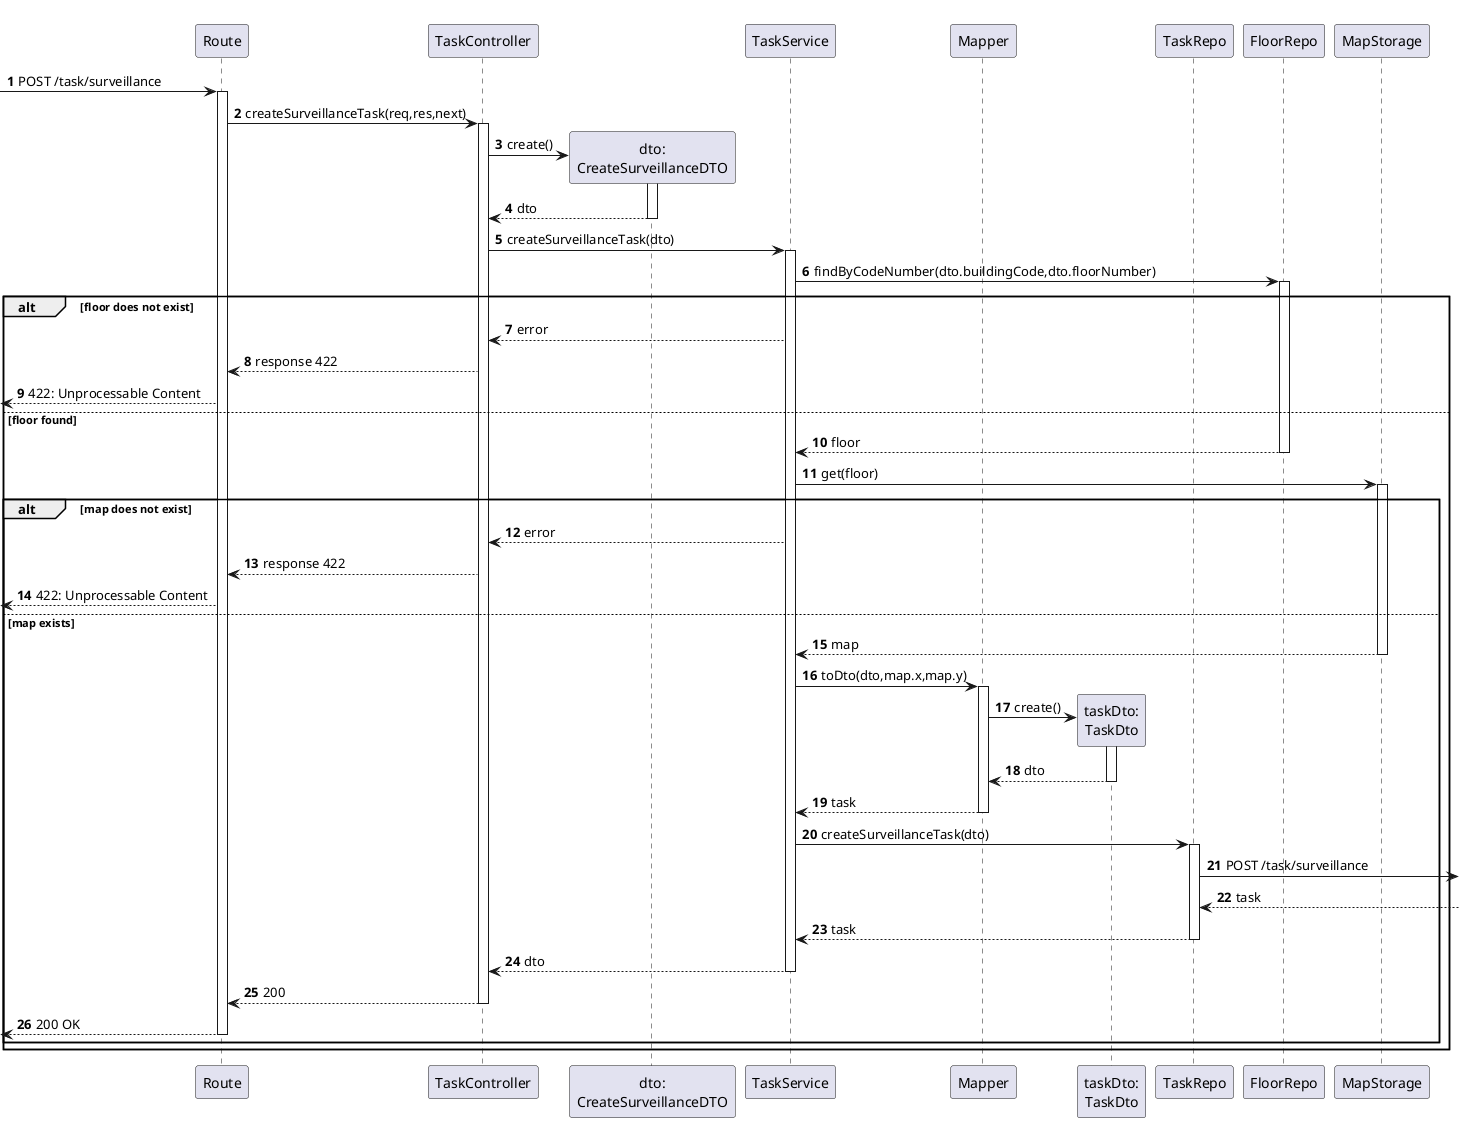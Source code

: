 @startuml
autonumber

participant "Route" as r
participant "TaskController" as ctrl
participant "dto:\nCreateSurveillanceDTO" as dto
participant "TaskService" as svc

participant "Mapper" as map
participant "taskDto:\nTaskDto" as tDto
participant "TaskRepo" as repo
participant "FloorRepo" as floorRepo
participant "MapStorage" as Storage

[-> r: POST /task/surveillance
    activate r
        r -> ctrl : createSurveillanceTask(req,res,next)
            activate ctrl
                    ctrl -> dto ** : create()
                    activate dto
                    dto --> ctrl : dto
                    deactivate dto
                ctrl -> svc : createSurveillanceTask(dto)
                activate svc
                    svc -> floorRepo : findByCodeNumber(dto.buildingCode,dto.floorNumber)
                    activate floorRepo
                    alt floor does not exist
                        svc --> ctrl : error
                        ctrl --> r : response 422
                        [<--r : 422: Unprocessable Content
                    else floor found
                        floorRepo --> svc : floor
                    deactivate floorRepo
                    svc -> Storage : get(floor)
                        activate Storage
                        alt map does not exist
                                svc --> ctrl : error
                                ctrl --> r : response 422
                                [<--r : 422: Unprocessable Content
                        else map exists
                        Storage --> svc : map
                        deactivate Storage
                        svc -> map: toDto(dto,map.x,map.y)
                        activate map
                            map -> tDto** : create()
                            activate tDto
                                tDto --> map :dto
                            deactivate tDto
                            map --> svc : task
                        deactivate map
                    svc -> repo: createSurveillanceTask(dto)
                        activate repo
                            repo ->] : POST /task/surveillance
                            repo <--] : task
                            repo --> svc : task
                        deactivate repo

                    svc --> ctrl : dto
                deactivate svc

                ctrl --> r : 200
            deactivate ctrl
    [<--r: 200 OK
deactivate r
end
end

@enduml

